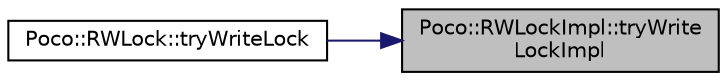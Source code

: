 digraph "Poco::RWLockImpl::tryWriteLockImpl"
{
 // LATEX_PDF_SIZE
  edge [fontname="Helvetica",fontsize="10",labelfontname="Helvetica",labelfontsize="10"];
  node [fontname="Helvetica",fontsize="10",shape=record];
  rankdir="RL";
  Node1 [label="Poco::RWLockImpl::tryWrite\lLockImpl",height=0.2,width=0.4,color="black", fillcolor="grey75", style="filled", fontcolor="black",tooltip=" "];
  Node1 -> Node2 [dir="back",color="midnightblue",fontsize="10",style="solid",fontname="Helvetica"];
  Node2 [label="Poco::RWLock::tryWriteLock",height=0.2,width=0.4,color="black", fillcolor="white", style="filled",URL="$classPoco_1_1RWLock.html#a7a9d49bb0f1519c3e767d0b0c7cfbcbb",tooltip=" "];
}
